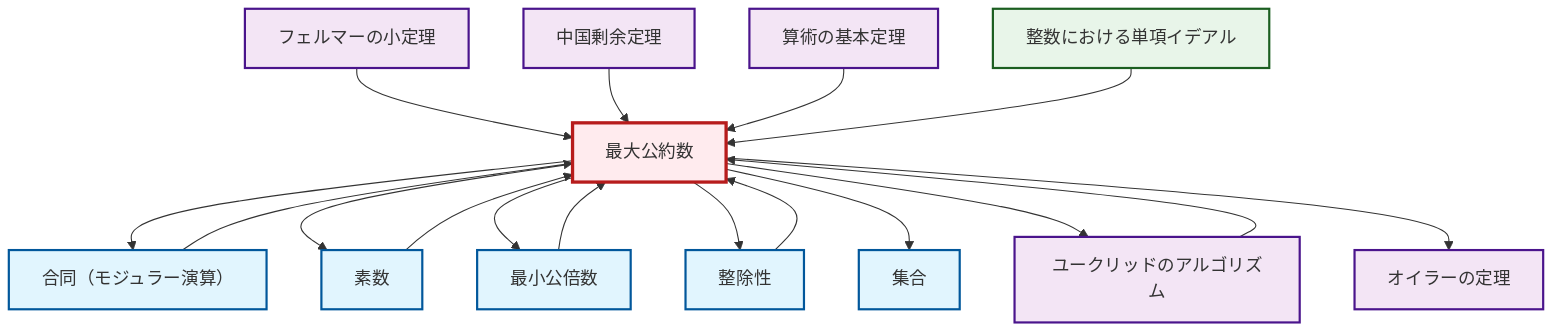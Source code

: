 graph TD
    classDef definition fill:#e1f5fe,stroke:#01579b,stroke-width:2px
    classDef theorem fill:#f3e5f5,stroke:#4a148c,stroke-width:2px
    classDef axiom fill:#fff3e0,stroke:#e65100,stroke-width:2px
    classDef example fill:#e8f5e9,stroke:#1b5e20,stroke-width:2px
    classDef current fill:#ffebee,stroke:#b71c1c,stroke-width:3px
    def-set["集合"]:::definition
    ex-principal-ideal["整数における単項イデアル"]:::example
    thm-fundamental-arithmetic["算術の基本定理"]:::theorem
    thm-fermat-little["フェルマーの小定理"]:::theorem
    def-prime["素数"]:::definition
    thm-euler["オイラーの定理"]:::theorem
    def-divisibility["整除性"]:::definition
    thm-chinese-remainder["中国剰余定理"]:::theorem
    def-lcm["最小公倍数"]:::definition
    thm-euclidean-algorithm["ユークリッドのアルゴリズム"]:::theorem
    def-gcd["最大公約数"]:::definition
    def-congruence["合同（モジュラー演算）"]:::definition
    def-gcd --> def-congruence
    def-gcd --> def-prime
    thm-fermat-little --> def-gcd
    thm-chinese-remainder --> def-gcd
    def-gcd --> def-lcm
    def-lcm --> def-gcd
    def-congruence --> def-gcd
    def-gcd --> def-divisibility
    def-gcd --> def-set
    thm-euclidean-algorithm --> def-gcd
    thm-fundamental-arithmetic --> def-gcd
    def-divisibility --> def-gcd
    def-prime --> def-gcd
    def-gcd --> thm-euclidean-algorithm
    ex-principal-ideal --> def-gcd
    def-gcd --> thm-euler
    class def-gcd current